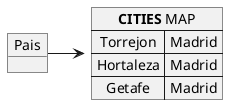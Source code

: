 @startuml diagrama17

object Pais

map "**CITIES** MAP" as cc {
    Torrejon => Madrid
    Hortaleza => Madrid
    Getafe => Madrid
}

Pais => cc


@enduml